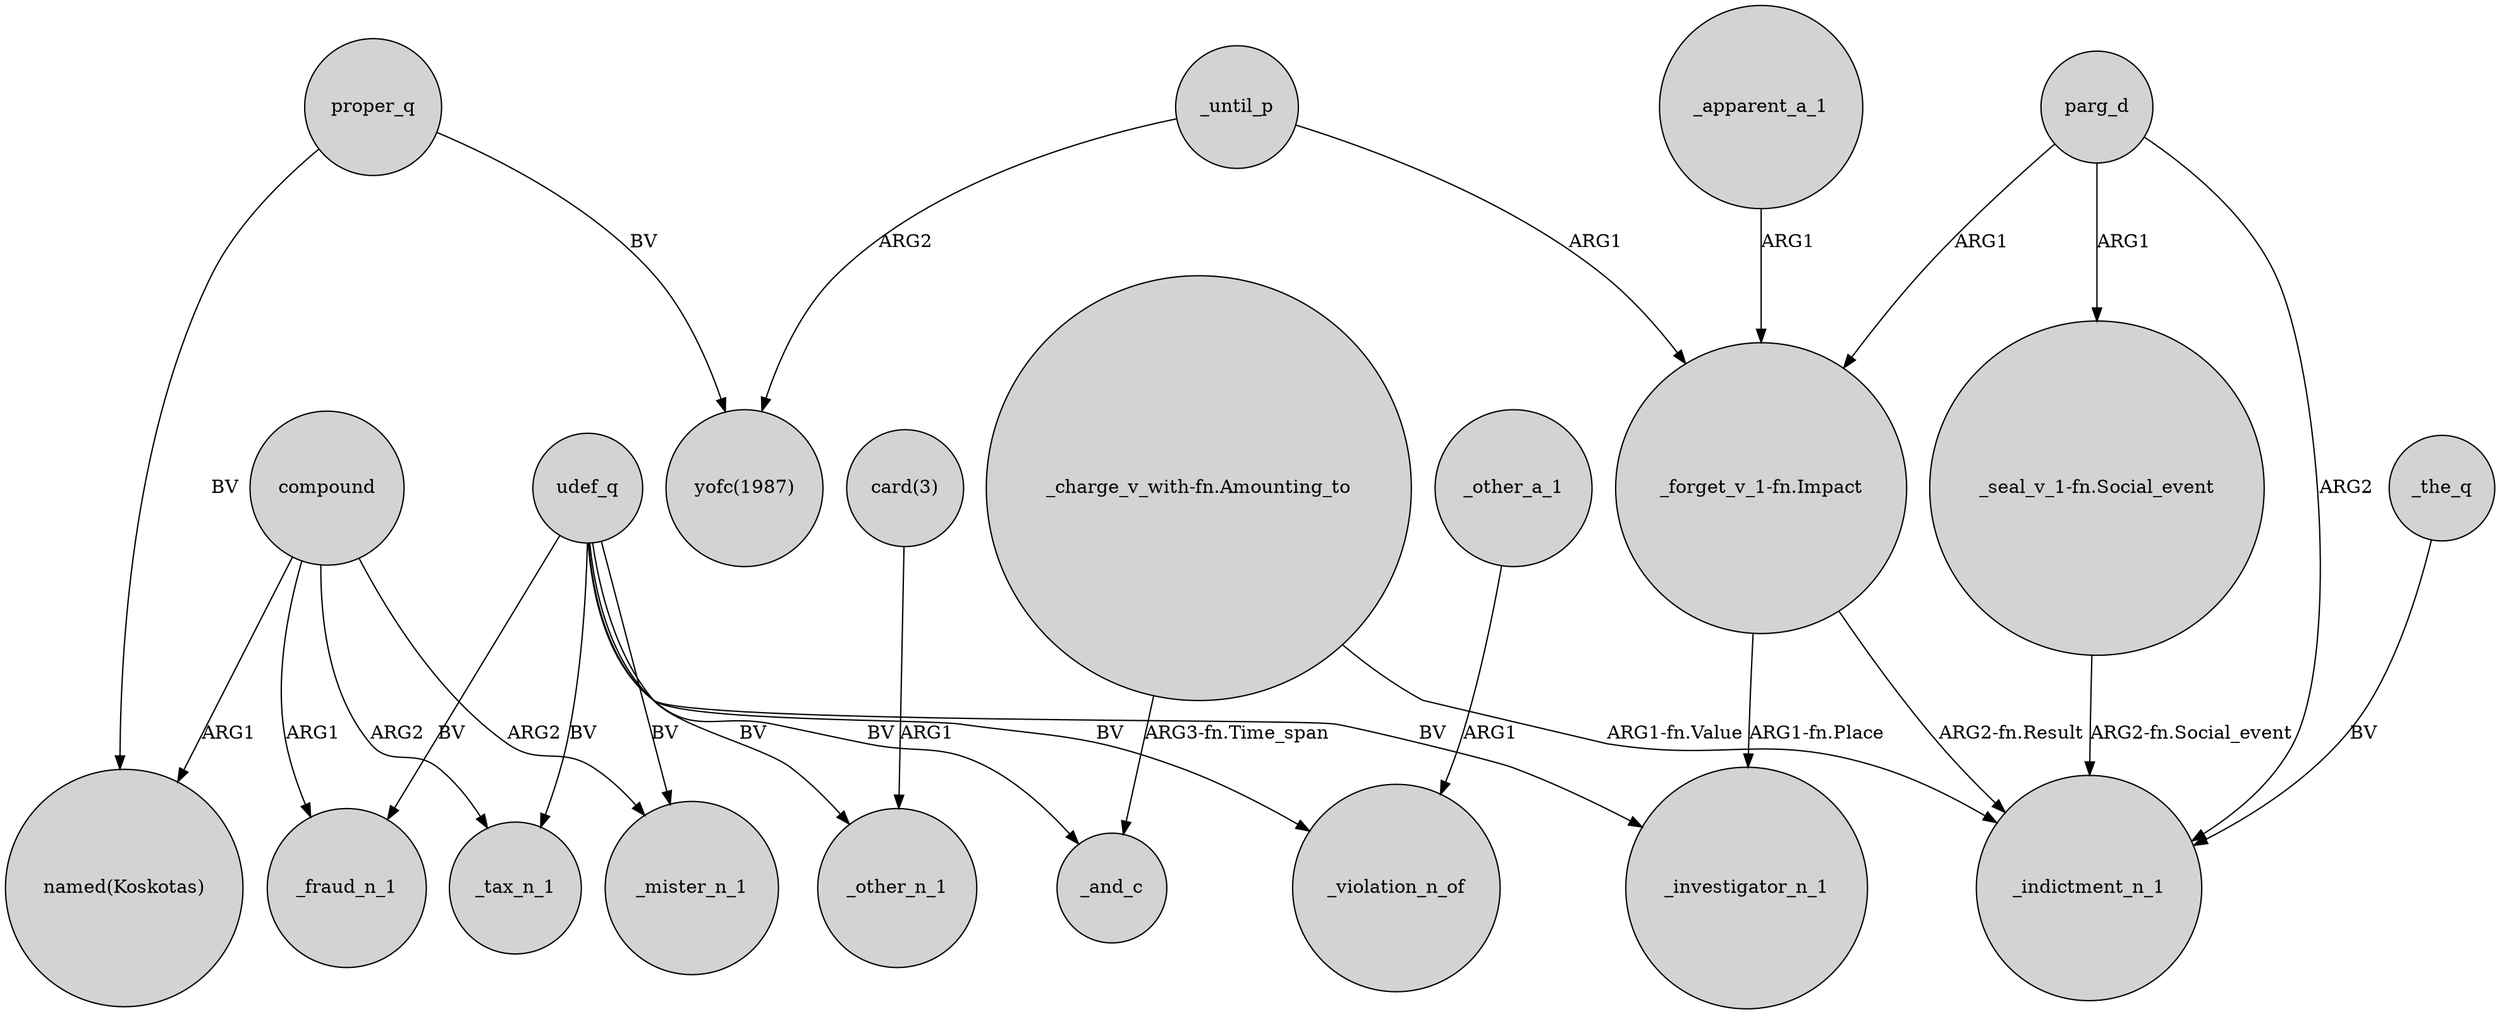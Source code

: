 digraph {
	node [shape=circle style=filled]
	compound -> _mister_n_1 [label=ARG2]
	"_charge_v_with-fn.Amounting_to" -> _indictment_n_1 [label="ARG1-fn.Value"]
	"_charge_v_with-fn.Amounting_to" -> _and_c [label="ARG3-fn.Time_span"]
	"card(3)" -> _other_n_1 [label=ARG1]
	_until_p -> "_forget_v_1-fn.Impact" [label=ARG1]
	"_forget_v_1-fn.Impact" -> _investigator_n_1 [label="ARG1-fn.Place"]
	_other_a_1 -> _violation_n_of [label=ARG1]
	udef_q -> _tax_n_1 [label=BV]
	udef_q -> _other_n_1 [label=BV]
	_the_q -> _indictment_n_1 [label=BV]
	udef_q -> _and_c [label=BV]
	udef_q -> _mister_n_1 [label=BV]
	proper_q -> "named(Koskotas)" [label=BV]
	_until_p -> "yofc(1987)" [label=ARG2]
	compound -> _fraud_n_1 [label=ARG1]
	proper_q -> "yofc(1987)" [label=BV]
	udef_q -> _investigator_n_1 [label=BV]
	parg_d -> "_seal_v_1-fn.Social_event" [label=ARG1]
	udef_q -> _violation_n_of [label=BV]
	compound -> _tax_n_1 [label=ARG2]
	"_forget_v_1-fn.Impact" -> _indictment_n_1 [label="ARG2-fn.Result"]
	parg_d -> "_forget_v_1-fn.Impact" [label=ARG1]
	_apparent_a_1 -> "_forget_v_1-fn.Impact" [label=ARG1]
	parg_d -> _indictment_n_1 [label=ARG2]
	compound -> "named(Koskotas)" [label=ARG1]
	udef_q -> _fraud_n_1 [label=BV]
	"_seal_v_1-fn.Social_event" -> _indictment_n_1 [label="ARG2-fn.Social_event"]
}
